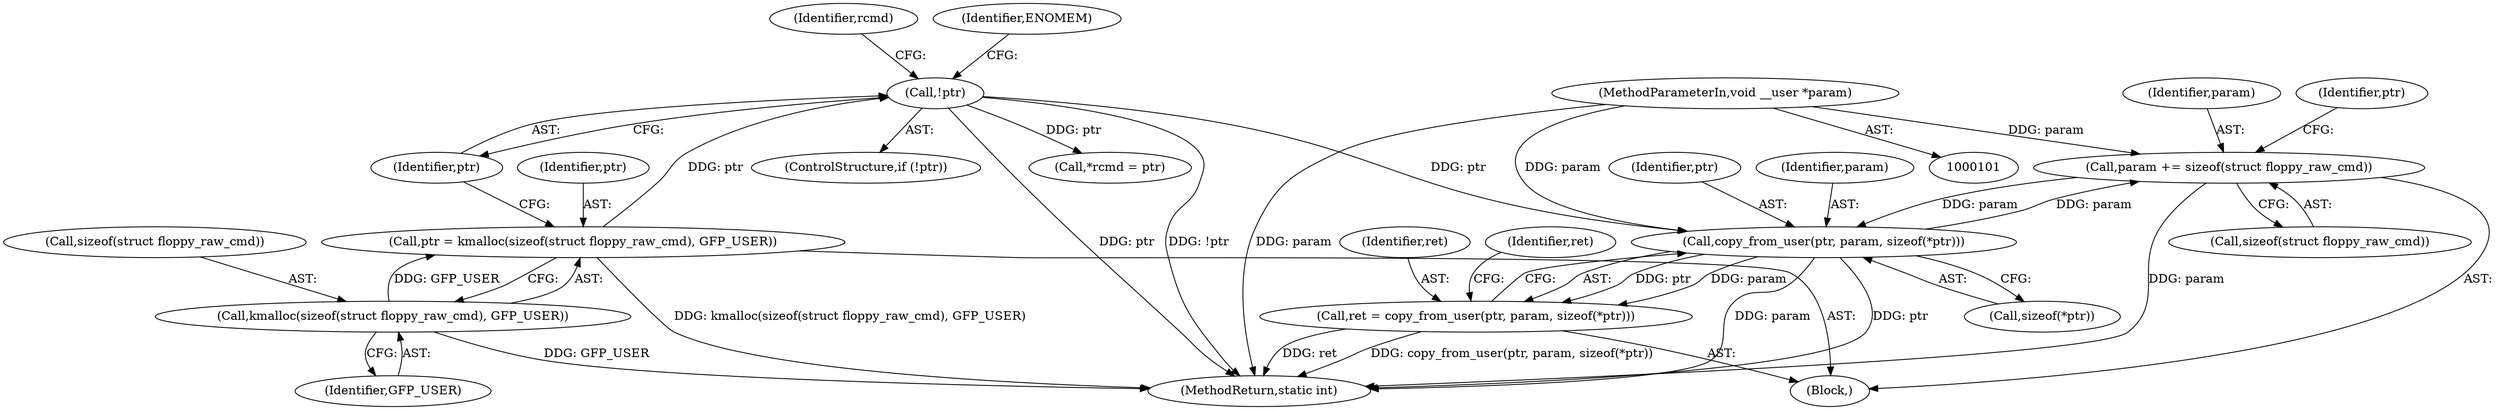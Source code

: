 digraph "0_linux_ef87dbe7614341c2e7bfe8d32fcb7028cc97442c@API" {
"1000153" [label="(Call,param += sizeof(struct floppy_raw_cmd))"];
"1000132" [label="(Call,copy_from_user(ptr, param, sizeof(*ptr)))"];
"1000121" [label="(Call,!ptr)"];
"1000114" [label="(Call,ptr = kmalloc(sizeof(struct floppy_raw_cmd), GFP_USER))"];
"1000116" [label="(Call,kmalloc(sizeof(struct floppy_raw_cmd), GFP_USER))"];
"1000153" [label="(Call,param += sizeof(struct floppy_raw_cmd))"];
"1000103" [label="(MethodParameterIn,void __user *param)"];
"1000130" [label="(Call,ret = copy_from_user(ptr, param, sizeof(*ptr)))"];
"1000160" [label="(Identifier,ptr)"];
"1000135" [label="(Call,sizeof(*ptr))"];
"1000119" [label="(Identifier,GFP_USER)"];
"1000103" [label="(MethodParameterIn,void __user *param)"];
"1000128" [label="(Identifier,rcmd)"];
"1000116" [label="(Call,kmalloc(sizeof(struct floppy_raw_cmd), GFP_USER))"];
"1000115" [label="(Identifier,ptr)"];
"1000132" [label="(Call,copy_from_user(ptr, param, sizeof(*ptr)))"];
"1000155" [label="(Call,sizeof(struct floppy_raw_cmd))"];
"1000122" [label="(Identifier,ptr)"];
"1000130" [label="(Call,ret = copy_from_user(ptr, param, sizeof(*ptr)))"];
"1000125" [label="(Identifier,ENOMEM)"];
"1000154" [label="(Identifier,param)"];
"1000134" [label="(Identifier,param)"];
"1000131" [label="(Identifier,ret)"];
"1000121" [label="(Call,!ptr)"];
"1000133" [label="(Identifier,ptr)"];
"1000114" [label="(Call,ptr = kmalloc(sizeof(struct floppy_raw_cmd), GFP_USER))"];
"1000153" [label="(Call,param += sizeof(struct floppy_raw_cmd))"];
"1000287" [label="(MethodReturn,static int)"];
"1000126" [label="(Call,*rcmd = ptr)"];
"1000105" [label="(Block,)"];
"1000139" [label="(Identifier,ret)"];
"1000120" [label="(ControlStructure,if (!ptr))"];
"1000117" [label="(Call,sizeof(struct floppy_raw_cmd))"];
"1000153" -> "1000105"  [label="AST: "];
"1000153" -> "1000155"  [label="CFG: "];
"1000154" -> "1000153"  [label="AST: "];
"1000155" -> "1000153"  [label="AST: "];
"1000160" -> "1000153"  [label="CFG: "];
"1000153" -> "1000287"  [label="DDG: param"];
"1000153" -> "1000132"  [label="DDG: param"];
"1000132" -> "1000153"  [label="DDG: param"];
"1000103" -> "1000153"  [label="DDG: param"];
"1000132" -> "1000130"  [label="AST: "];
"1000132" -> "1000135"  [label="CFG: "];
"1000133" -> "1000132"  [label="AST: "];
"1000134" -> "1000132"  [label="AST: "];
"1000135" -> "1000132"  [label="AST: "];
"1000130" -> "1000132"  [label="CFG: "];
"1000132" -> "1000287"  [label="DDG: param"];
"1000132" -> "1000287"  [label="DDG: ptr"];
"1000132" -> "1000130"  [label="DDG: ptr"];
"1000132" -> "1000130"  [label="DDG: param"];
"1000121" -> "1000132"  [label="DDG: ptr"];
"1000103" -> "1000132"  [label="DDG: param"];
"1000121" -> "1000120"  [label="AST: "];
"1000121" -> "1000122"  [label="CFG: "];
"1000122" -> "1000121"  [label="AST: "];
"1000125" -> "1000121"  [label="CFG: "];
"1000128" -> "1000121"  [label="CFG: "];
"1000121" -> "1000287"  [label="DDG: !ptr"];
"1000121" -> "1000287"  [label="DDG: ptr"];
"1000114" -> "1000121"  [label="DDG: ptr"];
"1000121" -> "1000126"  [label="DDG: ptr"];
"1000114" -> "1000105"  [label="AST: "];
"1000114" -> "1000116"  [label="CFG: "];
"1000115" -> "1000114"  [label="AST: "];
"1000116" -> "1000114"  [label="AST: "];
"1000122" -> "1000114"  [label="CFG: "];
"1000114" -> "1000287"  [label="DDG: kmalloc(sizeof(struct floppy_raw_cmd), GFP_USER)"];
"1000116" -> "1000114"  [label="DDG: GFP_USER"];
"1000116" -> "1000119"  [label="CFG: "];
"1000117" -> "1000116"  [label="AST: "];
"1000119" -> "1000116"  [label="AST: "];
"1000116" -> "1000287"  [label="DDG: GFP_USER"];
"1000103" -> "1000101"  [label="AST: "];
"1000103" -> "1000287"  [label="DDG: param"];
"1000130" -> "1000105"  [label="AST: "];
"1000131" -> "1000130"  [label="AST: "];
"1000139" -> "1000130"  [label="CFG: "];
"1000130" -> "1000287"  [label="DDG: copy_from_user(ptr, param, sizeof(*ptr))"];
"1000130" -> "1000287"  [label="DDG: ret"];
}
